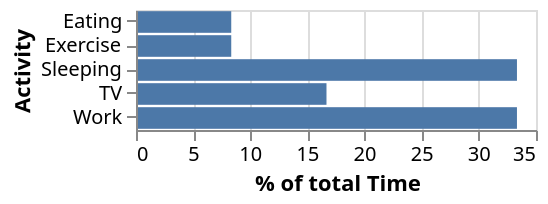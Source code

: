 {
  "$schema": "https://vega.github.io/schema/vega/v4.json",
  "description": "A bar graph showing what activites consume what percentage of the day.",
  "autosize": "pad",
  "padding": 5,
  "width": 200,
  "style": "cell",
  "data": [
    {
      "name": "source_0",
      "values": [
        {"Activity": "Sleeping", "Time": 8},
        {"Activity": "Eating", "Time": 2},
        {"Activity": "TV", "Time": 4},
        {"Activity": "Work", "Time": 8},
        {"Activity": "Exercise", "Time": 2}
      ]
    },
    {
      "name": "data_0",
      "source": "source_0",
      "transform": [
        {
          "type": "window",
          "params": [null],
          "as": ["TotalTime"],
          "ops": ["sum"],
          "fields": ["Time"],
          "sort": {"field": [], "order": []},
          "frame": [null, null]
        },
        {
          "type": "formula",
          "expr": "datum.Time/datum.TotalTime * 100",
          "as": "PercentOfTotal"
        }
      ]
    }
  ],
  "signals": [
    {"name": "y_step", "value": 12},
    {
      "name": "height",
      "update": "bandspace(domain('y').length, 0.1, 0.05) * y_step"
    }
  ],
  "marks": [
    {
      "name": "marks",
      "type": "rect",
      "style": ["bar"],
      "from": {"data": "data_0"},
      "encode": {
        "update": {
          "fill": [
            {
              "test": "datum[\"PercentOfTotal\"] === null || isNaN(datum[\"PercentOfTotal\"])",
              "value": null
            },
            {"value": "#4c78a8"}
          ],
          "tooltip": {
            "signal": "{\"% of total Time\": format(datum[\"PercentOfTotal\"], \"\"), \"Activity\": ''+datum[\"Activity\"]}"
          },
          "x": {"scale": "x", "field": "PercentOfTotal"},
          "x2": {"scale": "x", "value": 0},
          "y": {"scale": "y", "field": "Activity"},
          "height": {"scale": "y", "band": true}
        }
      }
    }
  ],
  "scales": [
    {
      "name": "x",
      "type": "linear",
      "domain": {"data": "data_0", "field": "PercentOfTotal"},
      "range": [0, {"signal": "width"}],
      "nice": true,
      "zero": true
    },
    {
      "name": "y",
      "type": "band",
      "domain": {"data": "data_0", "field": "Activity", "sort": true},
      "range": {"step": {"signal": "y_step"}},
      "paddingInner": 0.1,
      "paddingOuter": 0.05
    }
  ],
  "axes": [
    {
      "scale": "x",
      "orient": "bottom",
      "grid": false,
      "title": "% of total Time",
      "labelFlush": true,
      "labelOverlap": true,
      "tickCount": {"signal": "ceil(width/40)"},
      "zindex": 1
    },
    {
      "scale": "x",
      "orient": "bottom",
      "gridScale": "y",
      "grid": true,
      "tickCount": {"signal": "ceil(width/40)"},
      "domain": false,
      "labels": false,
      "maxExtent": 0,
      "minExtent": 0,
      "ticks": false,
      "zindex": 0
    },
    {
      "scale": "y",
      "orient": "left",
      "grid": false,
      "title": "Activity",
      "zindex": 1
    }
  ],
  "config": {"axisY": {"minExtent": 30}, "legend": {"gradientLength": 185}}
}
